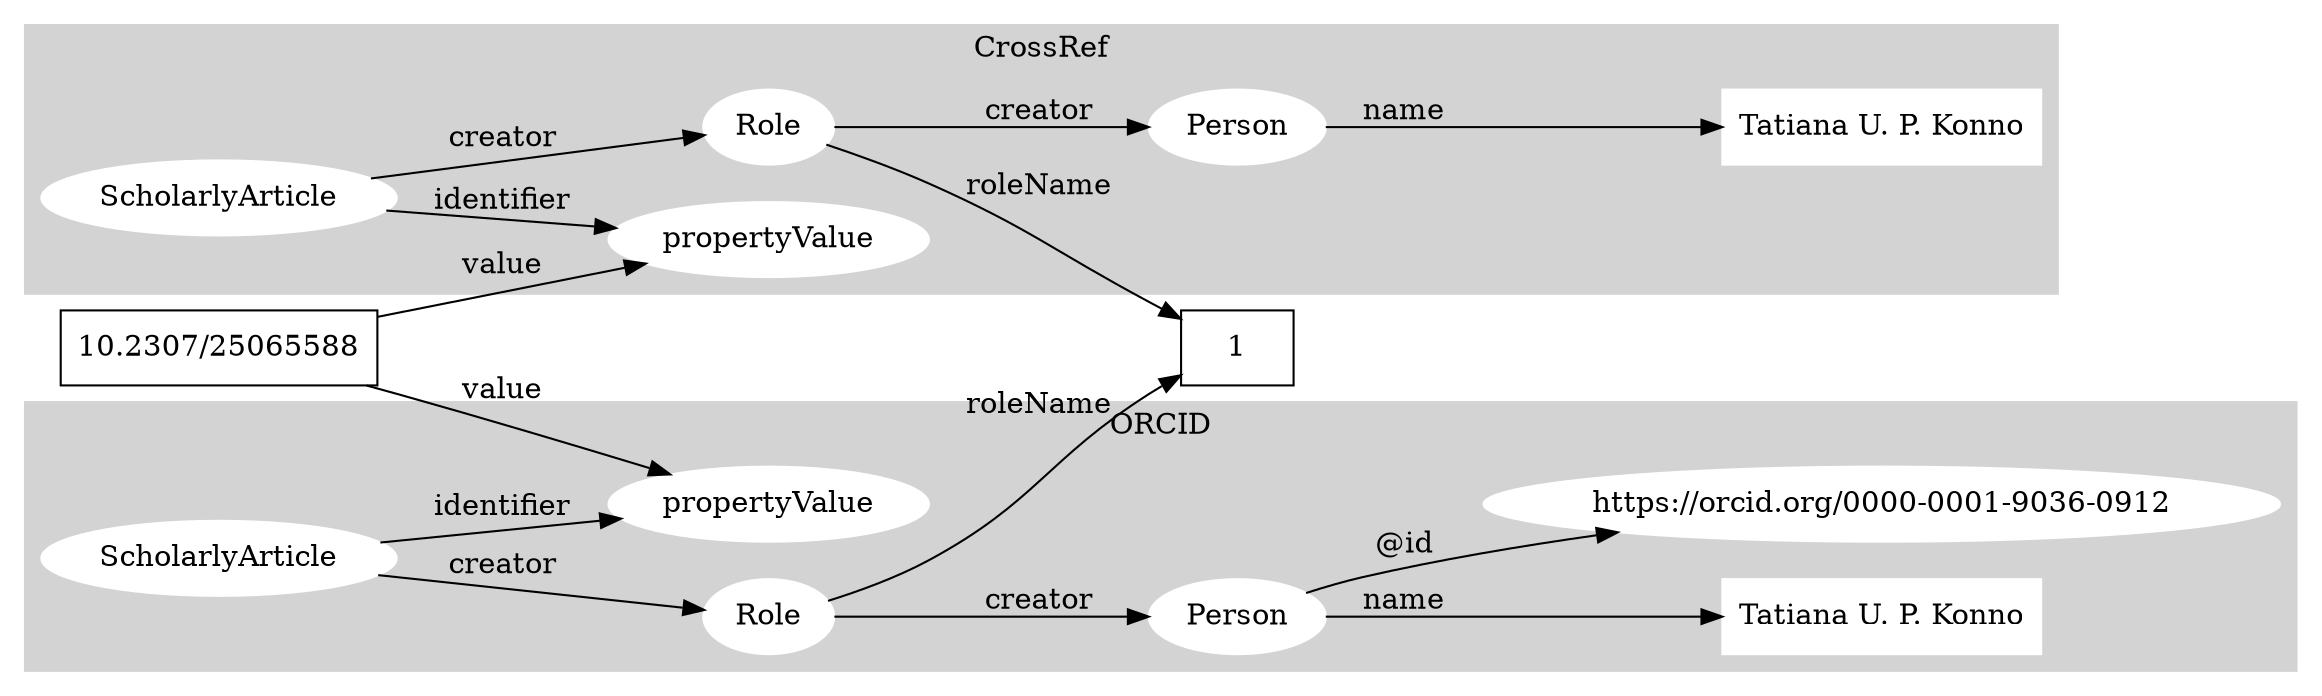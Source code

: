 digraph G {
	rankdir=LR;
	
	newrank=true;

	subgraph cluster_0 {
		style=filled;
		color=lightgrey;
		node [style=filled,color=white];

		label = "ORCID";
		
		
		orcid_identifier [label="propertyValue"] ;
		
		
		ScholarlyArticle1 -> orcid_identifier [label="identifier"] ;
		
		ScholarlyArticle1 -> role1 [label="creator"];
		
		ScholarlyArticle1 [label="ScholarlyArticle"] ;
		creator1 [label="Person"] ;
		role1 [label="Role"] ;
		
		name1 [label="Tatiana U. P. Konno",shape=box] ;
		
		role1 -> creator1 [label="creator"] ;
		creator1 -> name1 [label="name"];
		
		creator1 -> "https://orcid.org/0000-0001-9036-0912" [label="@id"];
		
	}

	
    subgraph cluster_1 {
		style=filled;
		color=lightgrey;
		node [style=filled,color=white];

		label = "CrossRef";
		
		oz_identifier [label="propertyValue"] ;
		
		
		ScholarlyArticle2 -> oz_identifier [label="identifier"] ;
		
		
		ScholarlyArticle2 [label="ScholarlyArticle"] ;
		creator2 [label="Person"] ;
		role2 [label="Role"] ;
		
		name2 [label="Tatiana U. P. Konno",shape=box] ;
		

		ScholarlyArticle2 -> role2 [label="creator"];
		role2 -> creator2 [label="creator"];
		creator2 -> name2 [label="name"];

	}
	
	{ rank=same; oz_identifier; orcid_identifier; }

	{ rank=same; ScholarlyArticle1; ScholarlyArticle2; }
	{ rank=same; name1; name2; }
	
	roleone [label="1",shape=box];
	
	doi [label="10.2307/25065588",shape=box] ;
	
	doi -> orcid_identifier  [label="value"] ;
	doi -> oz_identifier [label="value"] ;

role1 -> roleone [label="roleName"];	
role2 -> roleone [label="roleName"];	

/*
 name1 -> name2 [label="match"];	
 name2 -> name1 [label="match"];	
 */
 
/*  ScholarlyArticle2 -> ScholarlyArticle1 [label="same"];	
   ScholarlyArticle1 -> ScholarlyArticle2 [label="same"];	*/

	


}